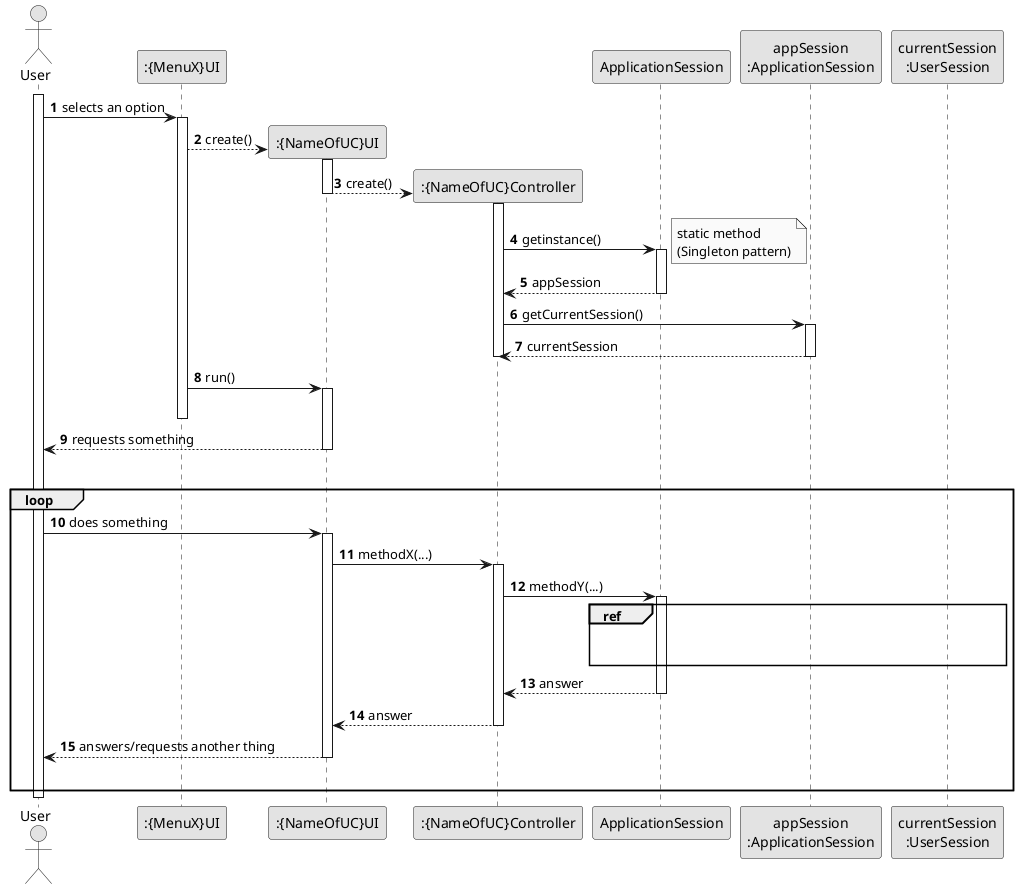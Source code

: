 @startuml
skinparam monochrome true
skinparam packageStyle rectangle
skinparam shadowing false

autonumber

'hide footbox
actor "User" as USER
participant ":{MenuX}UI" as MENU
participant ":{NameOfUC}UI" as UC_NAME_UI
participant ":{NameOfUC}Controller" as CTRL
participant "ApplicationSession" as APP_SESSION
participant "appSession\n:ApplicationSession" as APP_SESSION_SINGLETON
participant "currentSession\n:UserSession" as CURRENT_SESSION

activate USER

    USER -> MENU : selects an option
    activate MENU
        MENU --> UC_NAME_UI** : create()
        activate UC_NAME_UI
            UC_NAME_UI --> CTRL** : create()
        deactivate UC_NAME_UI

        activate CTRL
            CTRL -> APP_SESSION : getinstance()
            note right
                static method
                (Singleton pattern)
            end note
            activate APP_SESSION
                APP_SESSION --> CTRL : appSession
            deactivate APP_SESSION

            CTRL -> APP_SESSION_SINGLETON : getCurrentSession()
            activate APP_SESSION_SINGLETON
                APP_SESSION_SINGLETON --> CTRL : currentSession
            deactivate APP_SESSION_SINGLETON
        deactivate CTRL

        MENU -> UC_NAME_UI : run()
        activate UC_NAME_UI
    deactivate MENU

            UC_NAME_UI --> USER : requests something
            |||
        deactivate UC_NAME_UI

    loop
        USER -> UC_NAME_UI : does something
        activate UC_NAME_UI
            UC_NAME_UI -> CTRL : methodX(...)
            activate CTRL
                CTRL -> APP_SESSION : methodY(...)

                activate APP_SESSION
                    ref over APP_SESSION,APP_SESSION_SINGLETON,CURRENT_SESSION


                    end ref
                    APP_SESSION --> CTRL : answer
                deactivate APP_SESSION

                CTRL --> UC_NAME_UI : answer
            deactivate CTRL

            UC_NAME_UI --> USER : answers/requests another thing
            |||
        deactivate UC_NAME_UI
    end loop

deactivate USER

@enduml